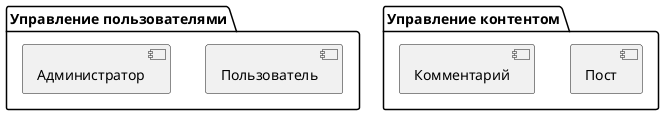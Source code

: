 @startuml
package "Управление пользователями" {
  [Пользователь]
  [Администратор]
}

package "Управление контентом" {
  [Пост]
  [Комментарий]
}
@enduml
